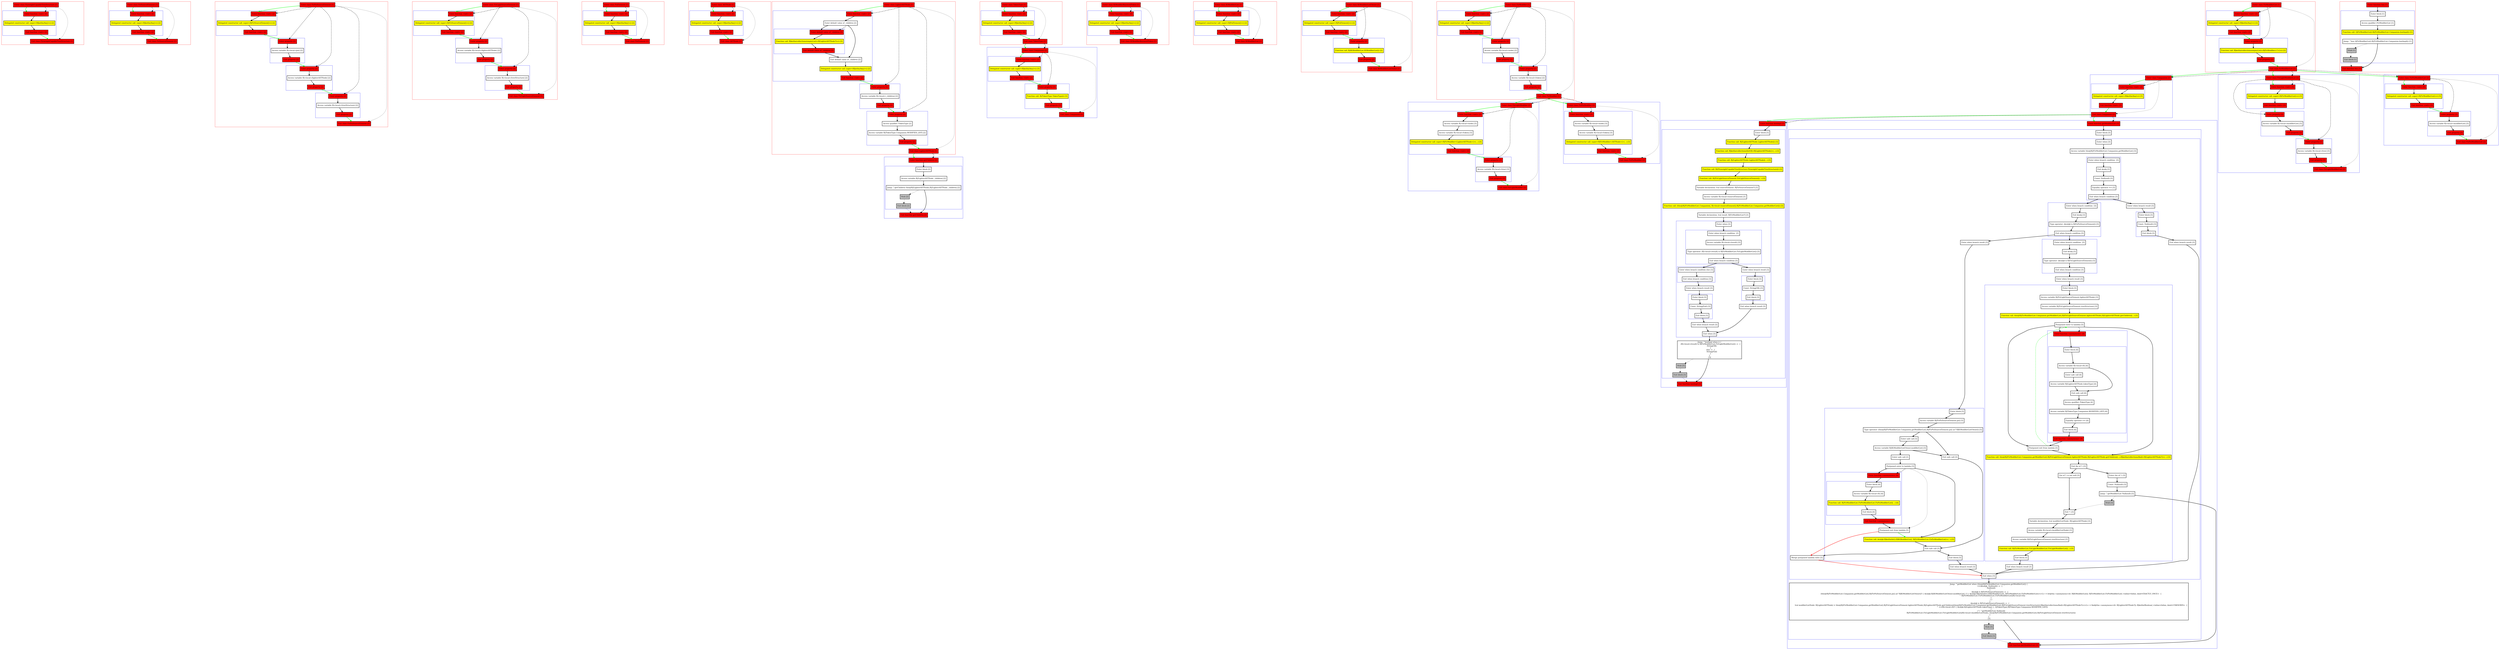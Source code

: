 digraph kt44814_kt {
    graph [nodesep=3]
    node [shape=box penwidth=2]
    edge [penwidth=2]

    subgraph cluster_0 {
        color=red
        0 [label="Enter class FlyweightCapableTreeStructure [1]" style="filled" fillcolor=red];
        subgraph cluster_1 {
            color=blue
            1 [label="Enter function <init> [2]" style="filled" fillcolor=red];
            2 [label="Delegated constructor call: super<R|kotlin/Any|>() [2]" style="filled" fillcolor=yellow];
            3 [label="Exit function <init> [2]" style="filled" fillcolor=red];
        }
        4 [label="Exit class FlyweightCapableTreeStructure [1]" style="filled" fillcolor=red];
    }
    0 -> {1} [color=green];
    0 -> {4} [style=dotted];
    0 -> {1} [style=dashed];
    1 -> {2};
    2 -> {3};
    3 -> {4} [color=green];

    subgraph cluster_2 {
        color=red
        5 [label="Enter class FirSourceElement [1]" style="filled" fillcolor=red];
        subgraph cluster_3 {
            color=blue
            6 [label="Enter function <init> [2]" style="filled" fillcolor=red];
            7 [label="Delegated constructor call: super<R|kotlin/Any|>() [2]" style="filled" fillcolor=yellow];
            8 [label="Exit function <init> [2]" style="filled" fillcolor=red];
        }
        9 [label="Exit class FirSourceElement [1]" style="filled" fillcolor=red];
    }
    5 -> {6} [color=green];
    5 -> {9} [style=dotted];
    5 -> {6} [style=dashed];
    6 -> {7};
    7 -> {8};
    8 -> {9} [color=green];

    subgraph cluster_4 {
        color=red
        10 [label="Enter class FirPsiSourceElement [1]" style="filled" fillcolor=red];
        subgraph cluster_5 {
            color=blue
            11 [label="Enter function <init> [2]" style="filled" fillcolor=red];
            12 [label="Delegated constructor call: super<R|FirSourceElement|>() [2]" style="filled" fillcolor=yellow];
            13 [label="Exit function <init> [2]" style="filled" fillcolor=red];
        }
        subgraph cluster_6 {
            color=blue
            14 [label="Enter property [2]" style="filled" fillcolor=red];
            15 [label="Access variable R|<local>/psi| [2]"];
            16 [label="Exit property [2]" style="filled" fillcolor=red];
        }
        subgraph cluster_7 {
            color=blue
            17 [label="Enter property [2]" style="filled" fillcolor=red];
            18 [label="Access variable R|<local>/lighterASTNode| [2]"];
            19 [label="Exit property [2]" style="filled" fillcolor=red];
        }
        subgraph cluster_8 {
            color=blue
            20 [label="Enter property [2]" style="filled" fillcolor=red];
            21 [label="Access variable R|<local>/treeStructure| [2]"];
            22 [label="Exit property [2]" style="filled" fillcolor=red];
        }
        23 [label="Exit class FirPsiSourceElement [1]" style="filled" fillcolor=red];
    }
    10 -> {11} [color=green];
    10 -> {23} [style=dotted];
    10 -> {11 14 17 20} [style=dashed];
    11 -> {12};
    12 -> {13};
    13 -> {14} [color=green];
    14 -> {15};
    15 -> {16};
    16 -> {17} [color=green];
    17 -> {18};
    18 -> {19};
    19 -> {20} [color=green];
    20 -> {21};
    21 -> {22};
    22 -> {23} [color=green];

    subgraph cluster_9 {
        color=red
        24 [label="Enter class FirLightSourceElement [1]" style="filled" fillcolor=red];
        subgraph cluster_10 {
            color=blue
            25 [label="Enter function <init> [2]" style="filled" fillcolor=red];
            26 [label="Delegated constructor call: super<R|FirSourceElement|>() [2]" style="filled" fillcolor=yellow];
            27 [label="Exit function <init> [2]" style="filled" fillcolor=red];
        }
        subgraph cluster_11 {
            color=blue
            28 [label="Enter property [2]" style="filled" fillcolor=red];
            29 [label="Access variable R|<local>/lighterASTNode| [2]"];
            30 [label="Exit property [2]" style="filled" fillcolor=red];
        }
        subgraph cluster_12 {
            color=blue
            31 [label="Enter property [2]" style="filled" fillcolor=red];
            32 [label="Access variable R|<local>/treeStructure| [2]"];
            33 [label="Exit property [2]" style="filled" fillcolor=red];
        }
        34 [label="Exit class FirLightSourceElement [1]" style="filled" fillcolor=red];
    }
    24 -> {25} [color=green];
    24 -> {34} [style=dotted];
    24 -> {25 28 31} [style=dashed];
    25 -> {26};
    26 -> {27};
    27 -> {28} [color=green];
    28 -> {29};
    29 -> {30};
    30 -> {31} [color=green];
    31 -> {32};
    32 -> {33};
    33 -> {34} [color=green];

    subgraph cluster_13 {
        color=red
        35 [label="Enter class PsiElement [1]" style="filled" fillcolor=red];
        subgraph cluster_14 {
            color=blue
            36 [label="Enter function <init> [2]" style="filled" fillcolor=red];
            37 [label="Delegated constructor call: super<R|kotlin/Any|>() [2]" style="filled" fillcolor=yellow];
            38 [label="Exit function <init> [2]" style="filled" fillcolor=red];
        }
        39 [label="Exit class PsiElement [1]" style="filled" fillcolor=red];
    }
    35 -> {36} [color=green];
    35 -> {39} [style=dotted];
    35 -> {36} [style=dashed];
    36 -> {37};
    37 -> {38};
    38 -> {39} [color=green];

    subgraph cluster_15 {
        color=red
        40 [label="Enter class ASTNode [1]" style="filled" fillcolor=red];
        subgraph cluster_16 {
            color=blue
            41 [label="Enter function <init> [2]" style="filled" fillcolor=red];
            42 [label="Delegated constructor call: super<R|kotlin/Any|>() [2]" style="filled" fillcolor=yellow];
            43 [label="Exit function <init> [2]" style="filled" fillcolor=red];
        }
        44 [label="Exit class ASTNode [1]" style="filled" fillcolor=red];
    }
    40 -> {41} [color=green];
    40 -> {44} [style=dotted];
    40 -> {41} [style=dashed];
    41 -> {42};
    42 -> {43};
    43 -> {44} [color=green];

    subgraph cluster_17 {
        color=red
        45 [label="Enter class LighterASTNode [1]" style="filled" fillcolor=red];
        subgraph cluster_18 {
            color=blue
            46 [label="Enter function <init> [2]" style="filled" fillcolor=red];
            47 [label="Enter default value of _children [2]"];
            subgraph cluster_19 {
                color=blue
                48 [label="Enter default value of _children [3]" style="filled" fillcolor=red];
                49 [label="Function call: R|kotlin/collections/emptyList|<R|LighterASTNode?|>() [3]" style="filled" fillcolor=yellow];
                50 [label="Exit default value of _children [3]" style="filled" fillcolor=red];
            }
            51 [label="Exit default value of _children [2]"];
            52 [label="Delegated constructor call: super<R|kotlin/Any|>() [2]" style="filled" fillcolor=yellow];
            53 [label="Exit function <init> [2]" style="filled" fillcolor=red];
        }
        subgraph cluster_20 {
            color=blue
            54 [label="Enter property [2]" style="filled" fillcolor=red];
            55 [label="Access variable R|<local>/_children| [2]"];
            56 [label="Exit property [2]" style="filled" fillcolor=red];
        }
        subgraph cluster_21 {
            color=blue
            57 [label="Enter property [2]" style="filled" fillcolor=red];
            58 [label="Access qualifier /TokenType [2]"];
            59 [label="Access variable R|/TokenType.Companion.MODIFIER_LIST| [2]"];
            60 [label="Exit property [2]" style="filled" fillcolor=red];
        }
        61 [label="Exit class LighterASTNode [1]" style="filled" fillcolor=red];
    }
    subgraph cluster_22 {
        color=blue
        62 [label="Enter function getChildren [2]" style="filled" fillcolor=red];
        subgraph cluster_23 {
            color=blue
            63 [label="Enter block [2]"];
            64 [label="Access variable R|/LighterASTNode._children| [2]"];
            65 [label="Jump: ^getChildren this@R|/LighterASTNode|.R|/LighterASTNode._children| [2]"];
            66 [label="Stub [2]" style="filled" fillcolor=gray];
            67 [label="Exit block [2]" style="filled" fillcolor=gray];
        }
        68 [label="Exit function getChildren [2]" style="filled" fillcolor=red];
    }
    45 -> {46} [color=green];
    45 -> {61} [style=dotted];
    45 -> {46 54 57} [style=dashed];
    46 -> {47};
    47 -> {48 51};
    47 -> {48} [style=dashed];
    48 -> {49};
    49 -> {50};
    50 -> {51};
    51 -> {52};
    52 -> {53};
    53 -> {54} [color=green];
    54 -> {55};
    55 -> {56};
    56 -> {57} [color=green];
    57 -> {58};
    58 -> {59};
    59 -> {60};
    60 -> {61} [color=green];
    61 -> {62} [color=green];
    61 -> {62} [style=dashed];
    62 -> {63};
    63 -> {64};
    64 -> {65};
    65 -> {68};
    65 -> {66} [style=dotted];
    66 -> {67} [style=dotted];
    67 -> {68} [style=dotted];

    subgraph cluster_24 {
        color=red
        69 [label="Enter class TokenType [1]" style="filled" fillcolor=red];
        subgraph cluster_25 {
            color=blue
            70 [label="Enter function <init> [2]" style="filled" fillcolor=red];
            71 [label="Delegated constructor call: super<R|kotlin/Any|>() [2]" style="filled" fillcolor=yellow];
            72 [label="Exit function <init> [2]" style="filled" fillcolor=red];
        }
        73 [label="Exit class TokenType [1]" style="filled" fillcolor=red];
    }
    subgraph cluster_26 {
        color=blue
        74 [label="Enter class Companion [2]" style="filled" fillcolor=red];
        subgraph cluster_27 {
            color=blue
            75 [label="Enter function <init> [3]" style="filled" fillcolor=red];
            76 [label="Delegated constructor call: super<R|kotlin/Any|>() [3]" style="filled" fillcolor=yellow];
            77 [label="Exit function <init> [3]" style="filled" fillcolor=red];
        }
        subgraph cluster_28 {
            color=blue
            78 [label="Enter property [3]" style="filled" fillcolor=red];
            79 [label="Function call: R|/TokenType.TokenType|() [3]" style="filled" fillcolor=yellow];
            80 [label="Exit property [3]" style="filled" fillcolor=red];
        }
        81 [label="Exit class Companion [2]" style="filled" fillcolor=red];
    }
    69 -> {70} [color=green];
    69 -> {73} [style=dotted];
    69 -> {70} [style=dashed];
    70 -> {71};
    71 -> {72};
    72 -> {73} [color=green];
    73 -> {74} [color=green];
    73 -> {74} [style=dashed];
    74 -> {75} [color=green];
    74 -> {81} [style=dotted];
    74 -> {75 78} [style=dashed];
    75 -> {76};
    76 -> {77};
    77 -> {78} [color=green];
    78 -> {79};
    79 -> {80};
    80 -> {81} [color=green];

    subgraph cluster_29 {
        color=red
        82 [label="Enter class KtModifierKeywordToken [1]" style="filled" fillcolor=red];
        subgraph cluster_30 {
            color=blue
            83 [label="Enter function <init> [2]" style="filled" fillcolor=red];
            84 [label="Delegated constructor call: super<R|kotlin/Any|>() [2]" style="filled" fillcolor=yellow];
            85 [label="Exit function <init> [2]" style="filled" fillcolor=red];
        }
        86 [label="Exit class KtModifierKeywordToken [1]" style="filled" fillcolor=red];
    }
    82 -> {83} [color=green];
    82 -> {86} [style=dotted];
    82 -> {83} [style=dashed];
    83 -> {84};
    84 -> {85};
    85 -> {86} [color=green];

    subgraph cluster_31 {
        color=red
        87 [label="Enter class KtModifierList [1]" style="filled" fillcolor=red];
        subgraph cluster_32 {
            color=blue
            88 [label="Enter function <init> [2]" style="filled" fillcolor=red];
            89 [label="Delegated constructor call: super<R|PsiElement|>() [2]" style="filled" fillcolor=yellow];
            90 [label="Exit function <init> [2]" style="filled" fillcolor=red];
        }
        91 [label="Exit class KtModifierList [1]" style="filled" fillcolor=red];
    }
    87 -> {88} [color=green];
    87 -> {91} [style=dotted];
    87 -> {88} [style=dashed];
    88 -> {89};
    89 -> {90};
    90 -> {91} [color=green];

    subgraph cluster_33 {
        color=red
        92 [label="Enter class KtModifierListOwner [1]" style="filled" fillcolor=red];
        subgraph cluster_34 {
            color=blue
            93 [label="Enter function <init> [2]" style="filled" fillcolor=red];
            94 [label="Delegated constructor call: super<R|PsiElement|>() [2]" style="filled" fillcolor=yellow];
            95 [label="Exit function <init> [2]" style="filled" fillcolor=red];
        }
        subgraph cluster_35 {
            color=blue
            96 [label="Enter property [2]" style="filled" fillcolor=red];
            97 [label="Function call: R|/KtModifierList.KtModifierList|() [2]" style="filled" fillcolor=yellow];
            98 [label="Exit property [2]" style="filled" fillcolor=red];
        }
        99 [label="Exit class KtModifierListOwner [1]" style="filled" fillcolor=red];
    }
    92 -> {93} [color=green];
    92 -> {99} [style=dotted];
    92 -> {93 96} [style=dashed];
    93 -> {94};
    94 -> {95};
    95 -> {96} [color=green];
    96 -> {97};
    97 -> {98};
    98 -> {99} [color=green];

    subgraph cluster_36 {
        color=red
        100 [label="Enter class FirModifier [1]" style="filled" fillcolor=red];
        subgraph cluster_37 {
            color=blue
            101 [label="Enter function <init> [2]" style="filled" fillcolor=red];
            102 [label="Delegated constructor call: super<R|kotlin/Any|>() [2]" style="filled" fillcolor=yellow];
            103 [label="Exit function <init> [2]" style="filled" fillcolor=red];
        }
        subgraph cluster_38 {
            color=blue
            104 [label="Enter property [2]" style="filled" fillcolor=red];
            105 [label="Access variable R|<local>/node| [2]"];
            106 [label="Exit property [2]" style="filled" fillcolor=red];
        }
        subgraph cluster_39 {
            color=blue
            107 [label="Enter property [2]" style="filled" fillcolor=red];
            108 [label="Access variable R|<local>/token| [2]"];
            109 [label="Exit property [2]" style="filled" fillcolor=red];
        }
        110 [label="Exit class FirModifier [1]" style="filled" fillcolor=red];
    }
    subgraph cluster_40 {
        color=blue
        111 [label="Enter class FirLightModifier [2]" style="filled" fillcolor=red];
        subgraph cluster_41 {
            color=blue
            112 [label="Enter function <init> [3]" style="filled" fillcolor=red];
            113 [label="Access variable R|<local>/node| [3]"];
            114 [label="Access variable R|<local>/token| [3]"];
            115 [label="Delegated constructor call: super<R|FirModifier<LighterASTNode>|>(...) [3]" style="filled" fillcolor=yellow];
            116 [label="Exit function <init> [3]" style="filled" fillcolor=red];
        }
        subgraph cluster_42 {
            color=blue
            117 [label="Enter property [3]" style="filled" fillcolor=red];
            118 [label="Access variable R|<local>/tree| [3]"];
            119 [label="Exit property [3]" style="filled" fillcolor=red];
        }
        120 [label="Exit class FirLightModifier [2]" style="filled" fillcolor=red];
    }
    subgraph cluster_43 {
        color=blue
        121 [label="Enter class FirPsiModifier [2]" style="filled" fillcolor=red];
        subgraph cluster_44 {
            color=blue
            122 [label="Enter function <init> [3]" style="filled" fillcolor=red];
            123 [label="Access variable R|<local>/node| [3]"];
            124 [label="Access variable R|<local>/token| [3]"];
            125 [label="Delegated constructor call: super<R|FirModifier<ASTNode>|>(...) [3]" style="filled" fillcolor=yellow];
            126 [label="Exit function <init> [3]" style="filled" fillcolor=red];
        }
        127 [label="Exit class FirPsiModifier [2]" style="filled" fillcolor=red];
    }
    100 -> {101} [color=green];
    100 -> {110} [style=dotted];
    100 -> {101 104 107} [style=dashed];
    101 -> {102};
    102 -> {103};
    103 -> {104} [color=green];
    104 -> {105};
    105 -> {106};
    106 -> {107} [color=green];
    107 -> {108};
    108 -> {109};
    109 -> {110} [color=green];
    110 -> {111 121} [color=green];
    110 -> {111 121} [style=dashed];
    111 -> {112} [color=green];
    111 -> {120} [style=dotted];
    111 -> {112 117} [style=dashed];
    112 -> {113};
    113 -> {114};
    114 -> {115};
    115 -> {116};
    116 -> {117} [color=green];
    117 -> {118};
    118 -> {119};
    119 -> {120} [color=green];
    121 -> {122} [color=green];
    121 -> {127} [style=dotted];
    121 -> {122} [style=dashed];
    122 -> {123};
    123 -> {124};
    124 -> {125};
    125 -> {126};
    126 -> {127} [color=green];

    subgraph cluster_45 {
        color=red
        128 [label="Enter class FirModifierList [1]" style="filled" fillcolor=red];
        subgraph cluster_46 {
            color=blue
            129 [label="Enter function <init> [2]" style="filled" fillcolor=red];
            130 [label="Delegated constructor call: super<R|kotlin/Any|>() [2]" style="filled" fillcolor=yellow];
            131 [label="Exit function <init> [2]" style="filled" fillcolor=red];
        }
        subgraph cluster_47 {
            color=blue
            132 [label="Enter property [2]" style="filled" fillcolor=red];
            133 [label="Function call: R|kotlin/collections/emptyList|<R|FirModifier<*>|>() [2]" style="filled" fillcolor=yellow];
            134 [label="Exit property [2]" style="filled" fillcolor=red];
        }
        135 [label="Exit class FirModifierList [1]" style="filled" fillcolor=red];
    }
    subgraph cluster_48 {
        color=blue
        136 [label="Enter class Companion [2]" style="filled" fillcolor=red];
        subgraph cluster_49 {
            color=blue
            137 [label="Enter function <init> [3]" style="filled" fillcolor=red];
            138 [label="Delegated constructor call: super<R|kotlin/Any|>() [3]" style="filled" fillcolor=yellow];
            139 [label="Exit function <init> [3]" style="filled" fillcolor=red];
        }
        140 [label="Exit class Companion [2]" style="filled" fillcolor=red];
    }
    subgraph cluster_50 {
        color=blue
        141 [label="Enter function boxImpl [3]" style="filled" fillcolor=red];
        subgraph cluster_51 {
            color=blue
            142 [label="Enter block [3]"];
            143 [label="Function call: R|/LighterASTNode.LighterASTNode|() [3]" style="filled" fillcolor=yellow];
            144 [label="Function call: R|kotlin/collections/listOf|<R|LighterASTNode|>(...) [3]" style="filled" fillcolor=yellow];
            145 [label="Function call: R|/LighterASTNode.LighterASTNode|(...) [3]" style="filled" fillcolor=yellow];
            146 [label="Function call: R|/FlyweightCapableTreeStructure.FlyweightCapableTreeStructure|() [3]" style="filled" fillcolor=yellow];
            147 [label="Function call: R|/FirLightSourceElement.FirLightSourceElement|(...) [3]" style="filled" fillcolor=yellow];
            148 [label="Variable declaration: lval sourceElement: R|FirSourceElement?| [3]"];
            149 [label="Access variable R|<local>/sourceElement| [3]"];
            150 [label="Function call: (this@R|/FirModifierList.Companion|, R|<local>/sourceElement|).R|/FirModifierList.Companion.getModifierList|() [3]" style="filled" fillcolor=yellow];
            151 [label="Variable declaration: lval result: R|FirModifierList?| [3]"];
            subgraph cluster_52 {
                color=blue
                152 [label="Enter when [3]"];
                subgraph cluster_53 {
                    color=blue
                    153 [label="Enter when branch condition  [3]"];
                    154 [label="Access variable R|<local>/result| [3]"];
                    155 [label="Type operator: (R|<local>/result| is R|FirModifierList.FirLightModifierList|) [3]"];
                    156 [label="Exit when branch condition [3]"];
                }
                subgraph cluster_54 {
                    color=blue
                    157 [label="Enter when branch condition else [3]"];
                    158 [label="Exit when branch condition [3]"];
                }
                159 [label="Enter when branch result [3]"];
                subgraph cluster_55 {
                    color=blue
                    160 [label="Enter block [3]"];
                    161 [label="Const: String(Fail) [3]"];
                    162 [label="Exit block [3]"];
                }
                163 [label="Exit when branch result [3]"];
                164 [label="Enter when branch result [3]"];
                subgraph cluster_56 {
                    color=blue
                    165 [label="Enter block [3]"];
                    166 [label="Const: String(OK) [3]"];
                    167 [label="Exit block [3]"];
                }
                168 [label="Exit when branch result [3]"];
                169 [label="Exit when [3]"];
            }
            170 [label="Jump: ^boxImpl when () {
    (R|<local>/result| is R|FirModifierList.FirLightModifierList|) ->  {
        String(OK)
    }
    else ->  {
        String(Fail)
    }
}
 [3]"];
            171 [label="Stub [3]" style="filled" fillcolor=gray];
            172 [label="Exit block [3]" style="filled" fillcolor=gray];
        }
        173 [label="Exit function boxImpl [3]" style="filled" fillcolor=red];
    }
    subgraph cluster_57 {
        color=blue
        174 [label="Enter function getModifierList [3]" style="filled" fillcolor=red];
        subgraph cluster_58 {
            color=blue
            175 [label="Enter block [3]"];
            subgraph cluster_59 {
                color=blue
                176 [label="Enter when [3]"];
                177 [label="Access variable this@R|/FirModifierList.Companion.getModifierList| [3]"];
                subgraph cluster_60 {
                    color=blue
                    178 [label="Enter when branch condition  [3]"];
                    179 [label="Exit $subj [3]"];
                    180 [label="Const: Null(null) [3]"];
                    181 [label="Equality operator == [3]"];
                    182 [label="Exit when branch condition [3]"];
                }
                subgraph cluster_61 {
                    color=blue
                    183 [label="Enter when branch condition  [3]"];
                    184 [label="Exit $subj [3]"];
                    185 [label="Type operator: ($subj$ is R|FirPsiSourceElement|) [3]"];
                    186 [label="Exit when branch condition [3]"];
                }
                subgraph cluster_62 {
                    color=blue
                    187 [label="Enter when branch condition  [3]"];
                    188 [label="Exit $subj [3]"];
                    189 [label="Type operator: ($subj$ is R|FirLightSourceElement|) [3]"];
                    190 [label="Exit when branch condition [3]"];
                }
                191 [label="Enter when branch result [3]"];
                subgraph cluster_63 {
                    color=blue
                    192 [label="Enter block [3]"];
                    193 [label="Access variable R|/FirLightSourceElement.lighterASTNode| [3]"];
                    194 [label="Access variable R|/FirLightSourceElement.treeStructure| [3]"];
                    195 [label="Function call: this@R|/FirModifierList.Companion.getModifierList|.R|/FirLightSourceElement.lighterASTNode|.R|/LighterASTNode.getChildren|(...) [3]" style="filled" fillcolor=yellow];
                    196 [label="Postponed enter to lambda [3]"];
                    subgraph cluster_64 {
                        color=blue
                        197 [label="Enter function <anonymous> [4]" style="filled" fillcolor=red];
                        subgraph cluster_65 {
                            color=blue
                            198 [label="Enter block [4]"];
                            199 [label="Access variable R|<local>/it| [4]"];
                            200 [label="Enter safe call [4]"];
                            201 [label="Access variable R|/LighterASTNode.tokenType| [4]"];
                            202 [label="Exit safe call [4]"];
                            203 [label="Access qualifier /TokenType [4]"];
                            204 [label="Access variable R|/TokenType.Companion.MODIFIER_LIST| [4]"];
                            205 [label="Equality operator == [4]"];
                            206 [label="Exit block [4]"];
                        }
                        207 [label="Exit function <anonymous> [4]" style="filled" fillcolor=red];
                    }
                    208 [label="Postponed exit from lambda [3]"];
                    209 [label="Function call: this@R|/FirModifierList.Companion.getModifierList|.R|/FirLightSourceElement.lighterASTNode|.R|/LighterASTNode.getChildren|(...).R|kotlin/collections/find|<R|LighterASTNode?|>(...) [3]" style="filled" fillcolor=yellow];
                    210 [label="Exit lhs of ?: [3]"];
                    211 [label="Enter rhs of ?: [3]"];
                    212 [label="Const: Null(null) [3]"];
                    213 [label="Jump: ^getModifierList Null(null) [3]"];
                    214 [label="Stub [3]" style="filled" fillcolor=gray];
                    215 [label="Lhs of ?: is not null [3]"];
                    216 [label="Exit ?: [3]"];
                    217 [label="Variable declaration: lval modifierListNode: R|LighterASTNode| [3]"];
                    218 [label="Access variable R|<local>/modifierListNode| [3]"];
                    219 [label="Access variable R|/FirLightSourceElement.treeStructure| [3]"];
                    220 [label="Function call: R|/FirModifierList.FirLightModifierList.FirLightModifierList|(...) [3]" style="filled" fillcolor=yellow];
                    221 [label="Exit block [3]"];
                }
                222 [label="Exit when branch result [3]"];
                223 [label="Enter when branch result [3]"];
                subgraph cluster_66 {
                    color=blue
                    224 [label="Enter block [3]"];
                    225 [label="Access variable R|/FirPsiSourceElement.psi| [3]"];
                    226 [label="Type operator: (this@R|/FirModifierList.Companion.getModifierList|.R|/FirPsiSourceElement.psi| as? R|KtModifierListOwner|) [3]"];
                    227 [label="Enter safe call [3]"];
                    228 [label="Access variable R|/KtModifierListOwner.modifierList| [3]"];
                    229 [label="Enter safe call [3]"];
                    230 [label="Postponed enter to lambda [3]"];
                    subgraph cluster_67 {
                        color=blue
                        231 [label="Enter function <anonymous> [4]" style="filled" fillcolor=red];
                        subgraph cluster_68 {
                            color=blue
                            232 [label="Enter block [4]"];
                            233 [label="Access variable R|<local>/it| [4]"];
                            234 [label="Function call: R|/FirModifierList.FirPsiModifierList.FirPsiModifierList|(...) [4]" style="filled" fillcolor=yellow];
                            235 [label="Exit block [4]"];
                        }
                        236 [label="Exit function <anonymous> [4]" style="filled" fillcolor=red];
                    }
                    237 [label="Postponed exit from lambda [3]"];
                    238 [label="Function call: $subj$.R|kotlin/let|<R|KtModifierList|, R|FirModifierList.FirPsiModifierList|>(...) [3]" style="filled" fillcolor=yellow];
                    239 [label="Exit safe call [3]"];
                    240 [label="Exit safe call [3]"];
                    241 [label="Exit block [3]"];
                }
                242 [label="Exit when branch result [3]"];
                243 [label="Merge postponed lambda exits [3]"];
                244 [label="Enter when branch result [3]"];
                subgraph cluster_69 {
                    color=blue
                    245 [label="Enter block [3]"];
                    246 [label="Const: Null(null) [3]"];
                    247 [label="Exit block [3]"];
                }
                248 [label="Exit when branch result [3]"];
                249 [label="Exit when [3]"];
            }
            250 [label="Jump: ^getModifierList when (this@R|/FirModifierList.Companion.getModifierList|) {
    ==($subj$, Null(null)) ->  {
        Null(null)
    }
    ($subj$ is R|FirPsiSourceElement|) ->  {
        (this@R|/FirModifierList.Companion.getModifierList|.R|/FirPsiSourceElement.psi| as? R|KtModifierListOwner|)?.{ $subj$.R|/KtModifierListOwner.modifierList| }?.{ $subj$.R|kotlin/let|<R|KtModifierList|, R|FirModifierList.FirPsiModifierList|>(<L> = let@fun <anonymous>(it: R|KtModifierList|): R|FirModifierList.FirPsiModifierList| <inline=Inline, kind=EXACTLY_ONCE>  {
            ^ R|/FirModifierList.FirPsiModifierList.FirPsiModifierList|(R|<local>/it|)
        }
        ) }
    }
    ($subj$ is R|FirLightSourceElement|) ->  {
        lval modifierListNode: R|LighterASTNode| = this@R|/FirModifierList.Companion.getModifierList|.R|/FirLightSourceElement.lighterASTNode|.R|/LighterASTNode.getChildren|(this@R|/FirModifierList.Companion.getModifierList|.R|/FirLightSourceElement.treeStructure|).R|kotlin/collections/find|<R|LighterASTNode?|>(<L> = find@fun <anonymous>(it: R|LighterASTNode?|): R|kotlin/Boolean| <inline=Inline, kind=UNKNOWN>  {
            ^ ==(R|<local>/it|?.{ $subj$.R|/LighterASTNode.tokenType| }, Q|TokenType|.R|/TokenType.Companion.MODIFIER_LIST|)
        }
        ) ?: ^getModifierList Null(null)
        R|/FirModifierList.FirLightModifierList.FirLightModifierList|(R|<local>/modifierListNode|, this@R|/FirModifierList.Companion.getModifierList|.R|/FirLightSourceElement.treeStructure|)
    }
}
 [3]"];
            251 [label="Stub [3]" style="filled" fillcolor=gray];
            252 [label="Exit block [3]" style="filled" fillcolor=gray];
        }
        253 [label="Exit function getModifierList [3]" style="filled" fillcolor=red];
    }
    subgraph cluster_70 {
        color=blue
        254 [label="Enter class FirLightModifierList [2]" style="filled" fillcolor=red];
        subgraph cluster_71 {
            color=blue
            255 [label="Enter function <init> [3]" style="filled" fillcolor=red];
            256 [label="Delegated constructor call: super<R|FirModifierList|>() [3]" style="filled" fillcolor=yellow];
            257 [label="Exit function <init> [3]" style="filled" fillcolor=red];
        }
        subgraph cluster_72 {
            color=blue
            258 [label="Enter property [3]" style="filled" fillcolor=red];
            259 [label="Access variable R|<local>/modifierList| [3]"];
            260 [label="Exit property [3]" style="filled" fillcolor=red];
        }
        subgraph cluster_73 {
            color=blue
            261 [label="Enter property [3]" style="filled" fillcolor=red];
            262 [label="Access variable R|<local>/tree| [3]"];
            263 [label="Exit property [3]" style="filled" fillcolor=red];
        }
        264 [label="Exit class FirLightModifierList [2]" style="filled" fillcolor=red];
    }
    subgraph cluster_74 {
        color=blue
        265 [label="Enter class FirPsiModifierList [2]" style="filled" fillcolor=red];
        subgraph cluster_75 {
            color=blue
            266 [label="Enter function <init> [3]" style="filled" fillcolor=red];
            267 [label="Delegated constructor call: super<R|FirModifierList|>() [3]" style="filled" fillcolor=yellow];
            268 [label="Exit function <init> [3]" style="filled" fillcolor=red];
        }
        subgraph cluster_76 {
            color=blue
            269 [label="Enter property [3]" style="filled" fillcolor=red];
            270 [label="Access variable R|<local>/modifierList| [3]"];
            271 [label="Exit property [3]" style="filled" fillcolor=red];
        }
        272 [label="Exit class FirPsiModifierList [2]" style="filled" fillcolor=red];
    }
    128 -> {129} [color=green];
    128 -> {135} [style=dotted];
    128 -> {129 132} [style=dashed];
    129 -> {130};
    130 -> {131};
    131 -> {132} [color=green];
    132 -> {133};
    133 -> {134};
    134 -> {135} [color=green];
    135 -> {136 254 265} [color=green];
    135 -> {136 254 265} [style=dashed];
    136 -> {137} [color=green];
    136 -> {140} [style=dotted];
    136 -> {137} [style=dashed];
    137 -> {138};
    138 -> {139};
    139 -> {140} [color=green];
    140 -> {141 174} [color=green];
    140 -> {141 174} [style=dashed];
    141 -> {142};
    142 -> {143};
    143 -> {144};
    144 -> {145};
    145 -> {146};
    146 -> {147};
    147 -> {148};
    148 -> {149};
    149 -> {150};
    150 -> {151};
    151 -> {152};
    152 -> {153};
    153 -> {154};
    154 -> {155};
    155 -> {156};
    156 -> {157 164};
    157 -> {158};
    158 -> {159};
    159 -> {160};
    160 -> {161};
    161 -> {162};
    162 -> {163};
    163 -> {169};
    164 -> {165};
    165 -> {166};
    166 -> {167};
    167 -> {168};
    168 -> {169};
    169 -> {170};
    170 -> {173};
    170 -> {171} [style=dotted];
    171 -> {172} [style=dotted];
    172 -> {173} [style=dotted];
    174 -> {175};
    175 -> {176};
    176 -> {177};
    177 -> {178};
    178 -> {179};
    179 -> {180};
    180 -> {181};
    181 -> {182};
    182 -> {183 244};
    183 -> {184};
    184 -> {185};
    185 -> {186};
    186 -> {187 223};
    187 -> {188};
    188 -> {189};
    189 -> {190};
    190 -> {191};
    191 -> {192};
    192 -> {193};
    193 -> {194};
    194 -> {195};
    195 -> {196};
    196 -> {197 208 209};
    196 -> {197} [style=dashed];
    197 -> {198};
    198 -> {199};
    199 -> {200 202};
    200 -> {201};
    201 -> {202};
    202 -> {203};
    203 -> {204};
    204 -> {205};
    205 -> {206};
    206 -> {207};
    207 -> {208};
    208 -> {209};
    208 -> {196} [color=green style=dashed];
    209 -> {210};
    210 -> {211 215};
    211 -> {212};
    212 -> {213};
    213 -> {253};
    213 -> {214} [style=dotted];
    214 -> {216} [style=dotted];
    215 -> {216};
    216 -> {217};
    217 -> {218};
    218 -> {219};
    219 -> {220};
    220 -> {221};
    221 -> {222};
    222 -> {249};
    223 -> {224};
    224 -> {225};
    225 -> {226};
    226 -> {227 239};
    227 -> {228};
    228 -> {229 239};
    229 -> {230};
    230 -> {231 238};
    230 -> {237} [style=dotted];
    230 -> {231} [style=dashed];
    231 -> {232};
    232 -> {233};
    233 -> {234};
    234 -> {235};
    235 -> {236};
    236 -> {237};
    237 -> {238} [color=green];
    237 -> {243} [color=red];
    238 -> {240};
    239 -> {240};
    240 -> {241 243};
    241 -> {242};
    242 -> {249};
    243 -> {249} [color=red];
    244 -> {245};
    245 -> {246};
    246 -> {247};
    247 -> {248};
    248 -> {249};
    249 -> {250};
    250 -> {253};
    250 -> {251} [style=dotted];
    251 -> {252} [style=dotted];
    252 -> {253} [style=dotted];
    254 -> {255} [color=green];
    254 -> {264} [style=dotted];
    254 -> {255 258 261} [style=dashed];
    255 -> {256};
    256 -> {257};
    257 -> {258} [color=green];
    258 -> {259};
    259 -> {260};
    260 -> {261} [color=green];
    261 -> {262};
    262 -> {263};
    263 -> {264} [color=green];
    265 -> {266} [color=green];
    265 -> {272} [style=dotted];
    265 -> {266 269} [style=dashed];
    266 -> {267};
    267 -> {268};
    268 -> {269} [color=green];
    269 -> {270};
    270 -> {271};
    271 -> {272} [color=green];

    subgraph cluster_77 {
        color=red
        273 [label="Enter function box [1]" style="filled" fillcolor=red];
        subgraph cluster_78 {
            color=blue
            274 [label="Enter block [1]"];
            275 [label="Access qualifier /FirModifierList [1]"];
            276 [label="Function call: Q|FirModifierList|.R|/FirModifierList.Companion.boxImpl|() [1]" style="filled" fillcolor=yellow];
            277 [label="Jump: ^box Q|FirModifierList|.R|/FirModifierList.Companion.boxImpl|() [1]"];
            278 [label="Stub [1]" style="filled" fillcolor=gray];
            279 [label="Exit block [1]" style="filled" fillcolor=gray];
        }
        280 [label="Exit function box [1]" style="filled" fillcolor=red];
    }
    273 -> {274};
    274 -> {275};
    275 -> {276};
    276 -> {277};
    277 -> {280};
    277 -> {278} [style=dotted];
    278 -> {279} [style=dotted];
    279 -> {280} [style=dotted];

}
